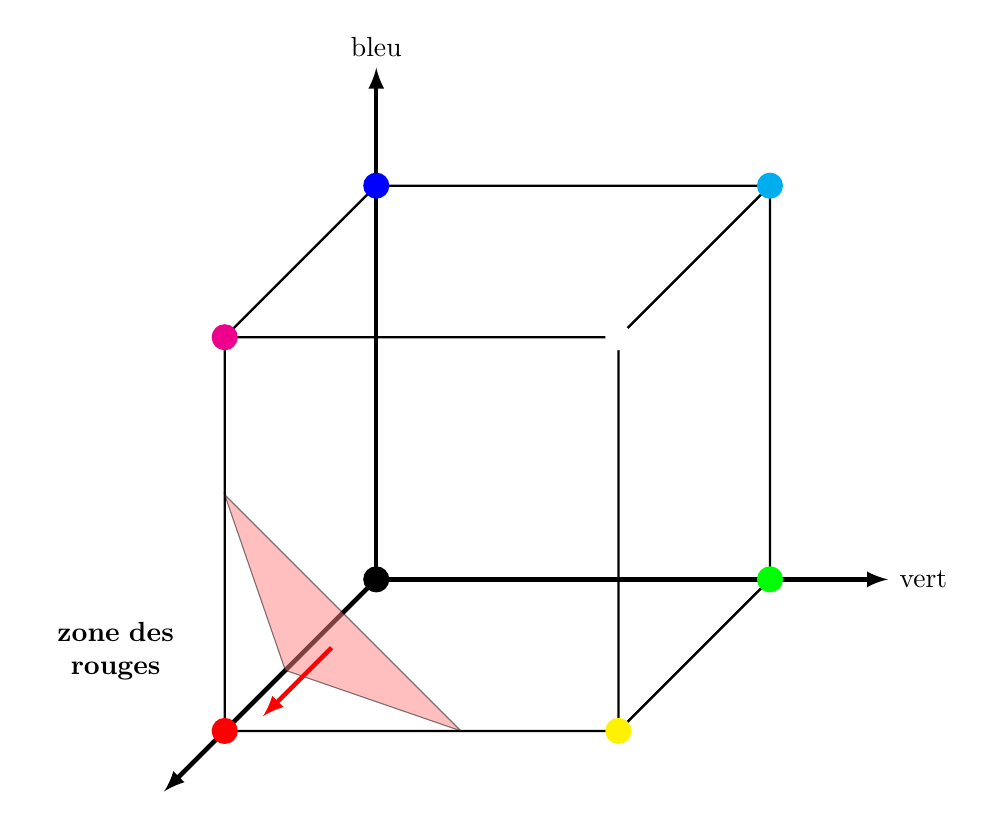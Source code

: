 \begin{tikzpicture}[scale=1]

\pgfmathsetmacro{\cubex}{5}
\pgfmathsetmacro{\cubey}{5}
\pgfmathsetmacro{\cubez}{5}
\draw[thick] (0,0,0) -- ++(\cubex,0,0) -- ++(0,\cubey,0) -- ++(-\cubex,0,0) -- cycle;
\draw[thick] (0,0,0) -- ++(0,0,\cubez) -- ++(0,\cubey,0) -- ++(0,0,-\cubez) -- cycle;
\draw[thick] (0,0,0) -- ++(\cubex,0,0) -- ++(0,0,\cubez) -- ++(-\cubex,0,0) -- cycle;

\draw[thick] (0,5,0) -- ++(\cubex,0,0) -- ++(0,0,\cubez) -- ++(-\cubex,0,0) -- cycle;
\draw[thick] (5,0,0) -- ++(0,0,\cubez) -- ++(0,\cubey,0) -- ++(0,0,-\cubez) -- cycle;

\draw [->,>=latex,ultra thick] (0,0,0) -- ++ (0,0,7); % node[below]{rouge};
\draw [->,>=latex,ultra thick] (0,0,0) -- ++ (6.5,0,0) node[right]{vert};
\draw [->,>=latex,ultra thick] (0,0,0) -- ++ (0,6.5,0) node[above]{bleu};

\node[circle,fill=black] at (0,0,0) {};
\node[circle,fill=green] at (5,0,0) {};
\node[circle,fill=red] at (0,0,5) {};
\node[circle,fill=blue] at (0,5,0) {};
\node[circle,fill=white] at (5,5,5) {};
\node[circle,fill=yellow] at (5,0,5) {};
\node[circle,fill=cyan] at (5,5,0) {};
\node[circle,fill=magenta] at (0,5,5) {};

% \node[above left] at (0,0,0) {noir};
% \node[above left] at (5,5,5) {blanc};
% \node[below] at (5,0,5) {jaune};
% \node[above] at (5,5,0) {cyan};
% \node[left] at (0,5,5) {magenta};

\node[text width=2cm,align=center] at (-1,1.4,6) {\bf zone des rouges};
\draw[fill=red!50,opacity=0.5] (0,0,3) -- (3,0,5) -- (0,3,5) -- cycle;
\draw[->,>=latex,ultra thick, red]  (1.1,0.8,4.33) -- (0.1,-0.2,4);



\end{tikzpicture}